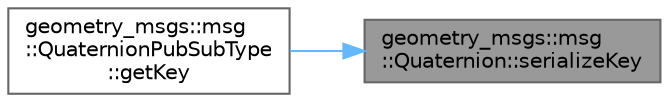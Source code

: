 digraph "geometry_msgs::msg::Quaternion::serializeKey"
{
 // INTERACTIVE_SVG=YES
 // LATEX_PDF_SIZE
  bgcolor="transparent";
  edge [fontname=Helvetica,fontsize=10,labelfontname=Helvetica,labelfontsize=10];
  node [fontname=Helvetica,fontsize=10,shape=box,height=0.2,width=0.4];
  rankdir="RL";
  Node1 [id="Node000001",label="geometry_msgs::msg\l::Quaternion::serializeKey",height=0.2,width=0.4,color="gray40", fillcolor="grey60", style="filled", fontcolor="black",tooltip="This function serializes the key members of an object using CDR serialization."];
  Node1 -> Node2 [id="edge1_Node000001_Node000002",dir="back",color="steelblue1",style="solid",tooltip=" "];
  Node2 [id="Node000002",label="geometry_msgs::msg\l::QuaternionPubSubType\l::getKey",height=0.2,width=0.4,color="grey40", fillcolor="white", style="filled",URL="$d5/d1a/classgeometry__msgs_1_1msg_1_1QuaternionPubSubType.html#a8cbd2bb62a0395e5677d8a73c03861ab",tooltip=" "];
}
